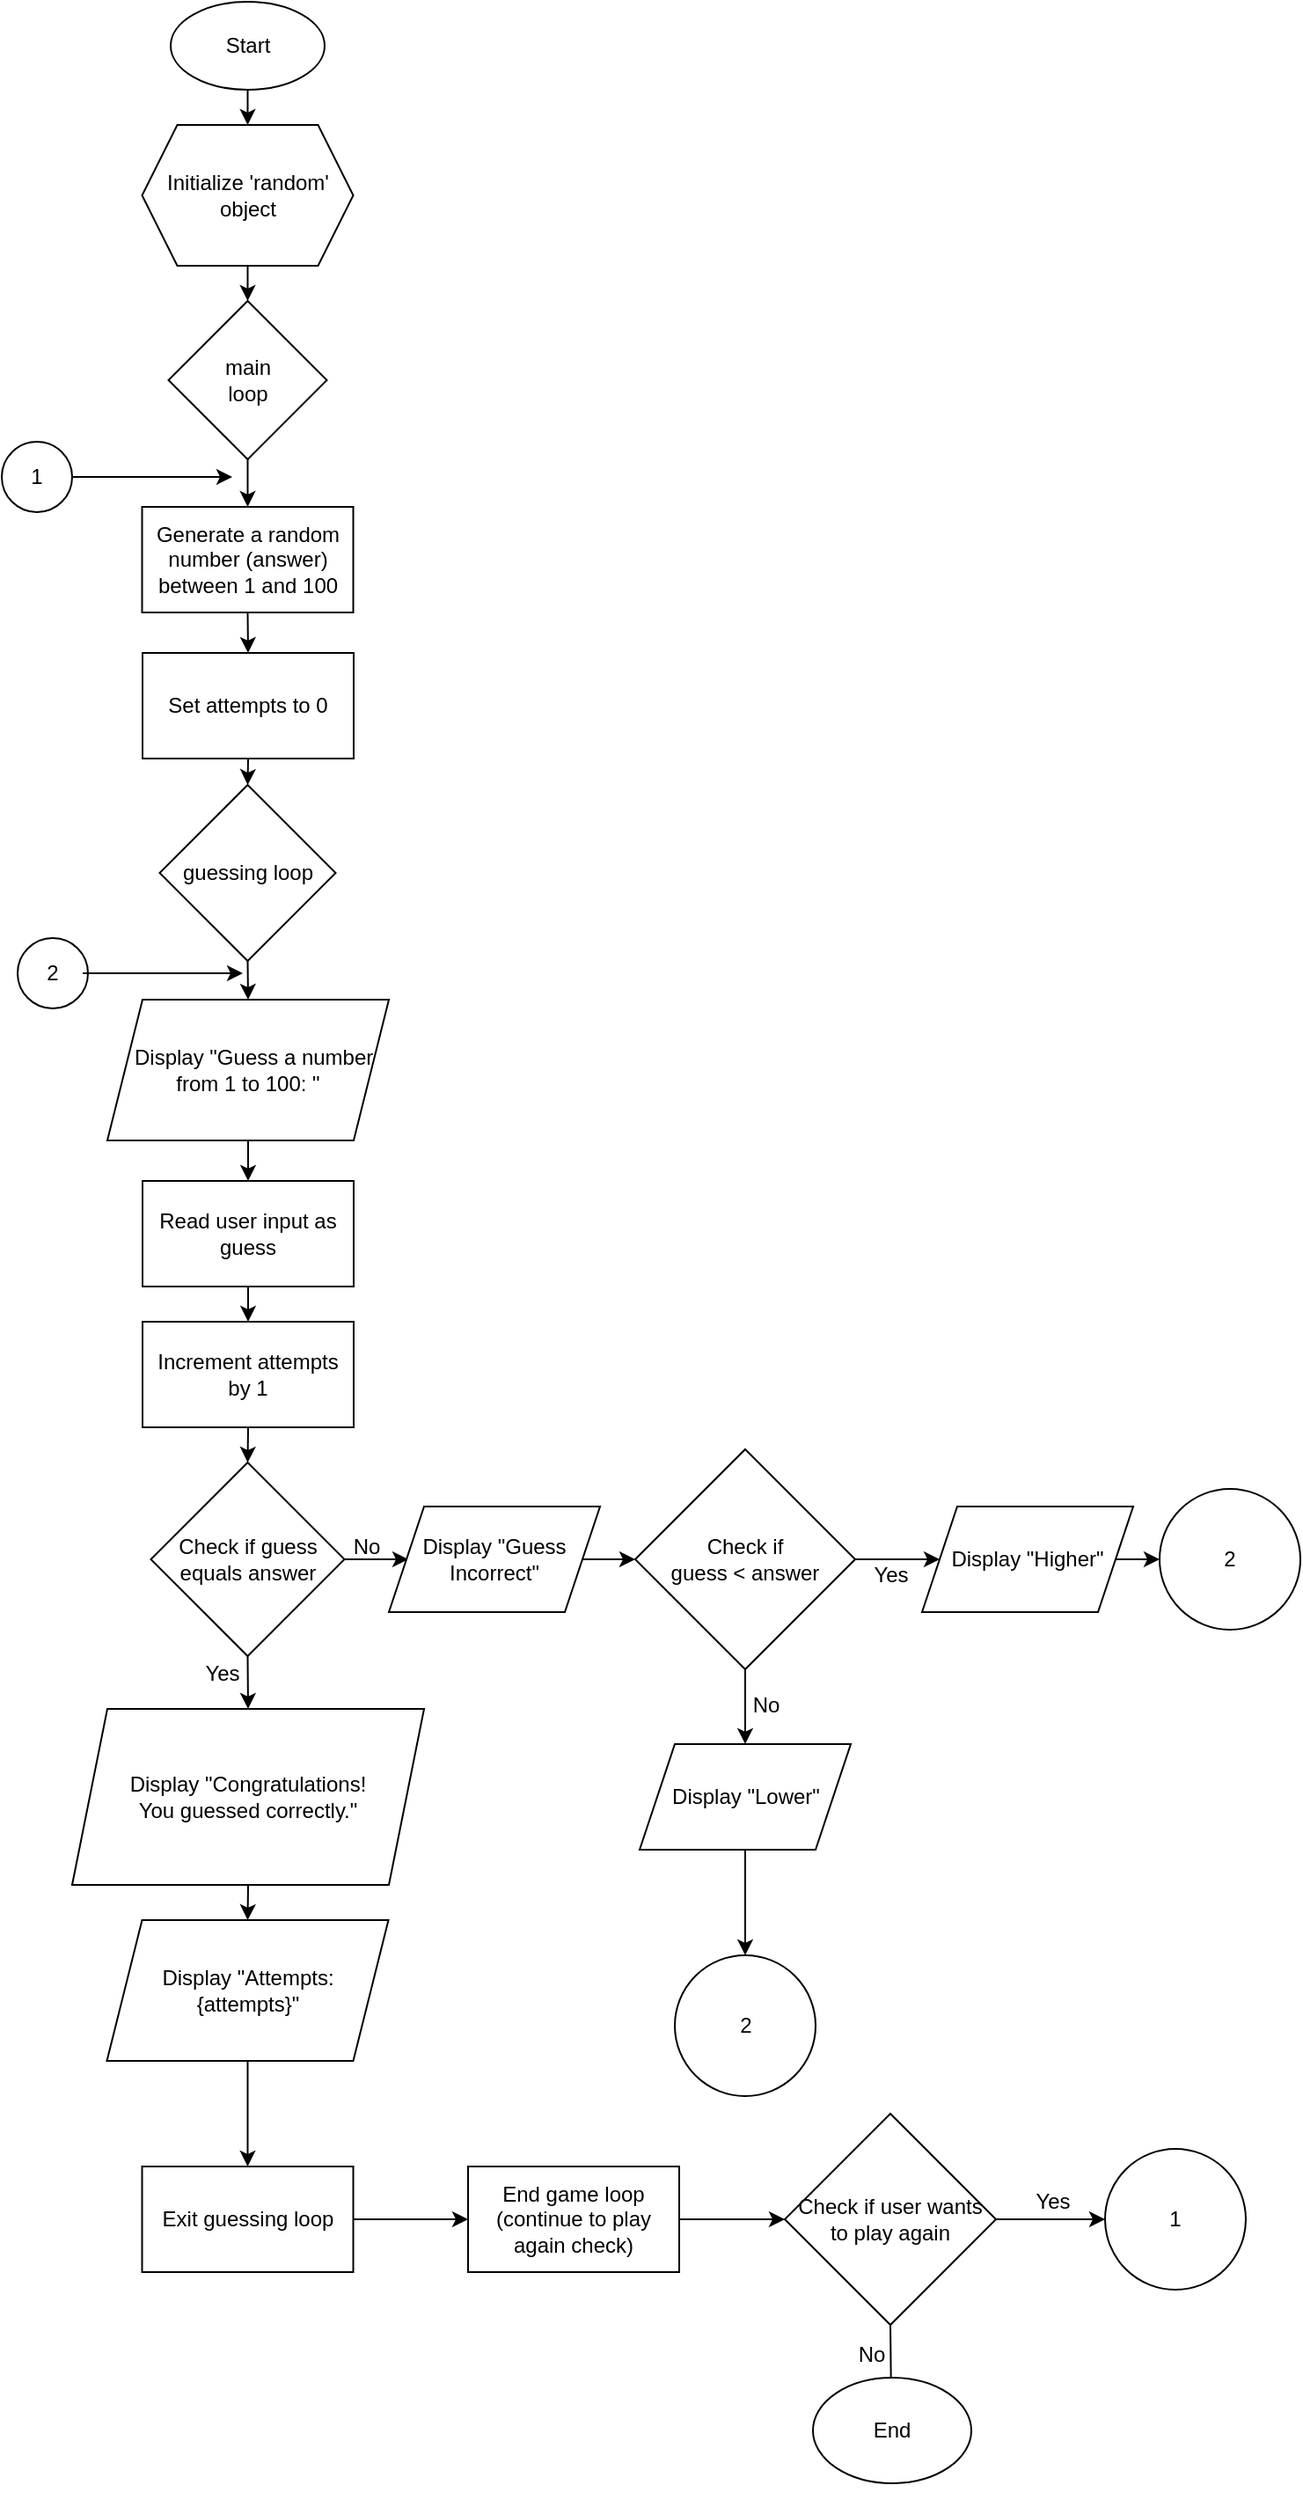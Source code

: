 <mxfile version="21.6.9" type="github">
  <diagram name="Page-1" id="KXPsSfKKgLj3HyUOpOCO">
    <mxGraphModel dx="1467" dy="823" grid="1" gridSize="20" guides="1" tooltips="1" connect="1" arrows="1" fold="1" page="1" pageScale="1" pageWidth="1600" pageHeight="1200" math="0" shadow="0">
      <root>
        <mxCell id="0" />
        <mxCell id="1" parent="0" />
        <mxCell id="LhzmtkWr15fJtfmwZVZf-1" value="Start" style="ellipse;whiteSpace=wrap;html=1;" parent="1" vertex="1">
          <mxGeometry x="185" y="10" width="87.5" height="50" as="geometry" />
        </mxCell>
        <mxCell id="LhzmtkWr15fJtfmwZVZf-2" value="Initialize &#39;random&#39; object " style="shape=hexagon;perimeter=hexagonPerimeter2;whiteSpace=wrap;html=1;fixedSize=1;" parent="1" vertex="1">
          <mxGeometry x="168.75" y="80" width="120" height="80" as="geometry" />
        </mxCell>
        <mxCell id="LhzmtkWr15fJtfmwZVZf-3" value="" style="endArrow=classic;html=1;rounded=0;entryX=0.5;entryY=0;entryDx=0;entryDy=0;exitX=0.5;exitY=1;exitDx=0;exitDy=0;" parent="1" source="LhzmtkWr15fJtfmwZVZf-1" target="LhzmtkWr15fJtfmwZVZf-2" edge="1">
          <mxGeometry width="50" height="50" relative="1" as="geometry">
            <mxPoint x="215" y="80" as="sourcePoint" />
            <mxPoint x="265" y="30" as="targetPoint" />
          </mxGeometry>
        </mxCell>
        <mxCell id="LhzmtkWr15fJtfmwZVZf-5" value="" style="endArrow=classic;html=1;rounded=0;entryX=0.5;entryY=0;entryDx=0;entryDy=0;exitX=0.5;exitY=1;exitDx=0;exitDy=0;" parent="1" source="LhzmtkWr15fJtfmwZVZf-2" target="LhzmtkWr15fJtfmwZVZf-13" edge="1">
          <mxGeometry width="50" height="50" relative="1" as="geometry">
            <mxPoint x="215" y="210" as="sourcePoint" />
            <mxPoint x="228.75" y="200" as="targetPoint" />
          </mxGeometry>
        </mxCell>
        <mxCell id="LhzmtkWr15fJtfmwZVZf-9" value="" style="endArrow=classic;html=1;rounded=0;entryX=0.5;entryY=0;entryDx=0;entryDy=0;exitX=0.5;exitY=1;exitDx=0;exitDy=0;" parent="1" source="LhzmtkWr15fJtfmwZVZf-13" target="LhzmtkWr15fJtfmwZVZf-14" edge="1">
          <mxGeometry width="50" height="50" relative="1" as="geometry">
            <mxPoint x="228.75" y="299" as="sourcePoint" />
            <mxPoint x="228.75" y="319" as="targetPoint" />
          </mxGeometry>
        </mxCell>
        <mxCell id="LhzmtkWr15fJtfmwZVZf-11" value="" style="endArrow=classic;html=1;rounded=0;entryX=0.5;entryY=0;entryDx=0;entryDy=0;exitX=0.5;exitY=1;exitDx=0;exitDy=0;" parent="1" source="LhzmtkWr15fJtfmwZVZf-14" target="LhzmtkWr15fJtfmwZVZf-15" edge="1">
          <mxGeometry width="50" height="50" relative="1" as="geometry">
            <mxPoint x="229" y="380" as="sourcePoint" />
            <mxPoint x="229" y="400" as="targetPoint" />
          </mxGeometry>
        </mxCell>
        <mxCell id="LhzmtkWr15fJtfmwZVZf-13" value="main&lt;br&gt;loop" style="rhombus;whiteSpace=wrap;html=1;" parent="1" vertex="1">
          <mxGeometry x="183.75" y="180" width="90" height="90" as="geometry" />
        </mxCell>
        <mxCell id="LhzmtkWr15fJtfmwZVZf-14" value="Generate a random number (answer) between 1 and 100" style="rounded=0;whiteSpace=wrap;html=1;" parent="1" vertex="1">
          <mxGeometry x="168.75" y="297" width="120" height="60" as="geometry" />
        </mxCell>
        <mxCell id="LhzmtkWr15fJtfmwZVZf-15" value="Set attempts to 0" style="rounded=0;whiteSpace=wrap;html=1;" parent="1" vertex="1">
          <mxGeometry x="169" y="380" width="120" height="60" as="geometry" />
        </mxCell>
        <mxCell id="LhzmtkWr15fJtfmwZVZf-16" value="guessing loop" style="rhombus;whiteSpace=wrap;html=1;" parent="1" vertex="1">
          <mxGeometry x="178.75" y="455" width="100" height="100" as="geometry" />
        </mxCell>
        <mxCell id="LhzmtkWr15fJtfmwZVZf-17" value="" style="endArrow=classic;html=1;rounded=0;entryX=0.5;entryY=0;entryDx=0;entryDy=0;exitX=0.5;exitY=1;exitDx=0;exitDy=0;" parent="1" source="LhzmtkWr15fJtfmwZVZf-15" target="LhzmtkWr15fJtfmwZVZf-16" edge="1">
          <mxGeometry width="50" height="50" relative="1" as="geometry">
            <mxPoint x="275" y="540" as="sourcePoint" />
            <mxPoint x="325" y="490" as="targetPoint" />
          </mxGeometry>
        </mxCell>
        <mxCell id="LhzmtkWr15fJtfmwZVZf-18" value="&amp;nbsp; Display &quot;Guess a number from 1 to 100: &quot;" style="shape=parallelogram;perimeter=parallelogramPerimeter;whiteSpace=wrap;html=1;fixedSize=1;" parent="1" vertex="1">
          <mxGeometry x="149" y="577" width="160" height="80" as="geometry" />
        </mxCell>
        <mxCell id="LhzmtkWr15fJtfmwZVZf-19" value="" style="endArrow=classic;html=1;rounded=0;entryX=0.5;entryY=0;entryDx=0;entryDy=0;exitX=0.5;exitY=1;exitDx=0;exitDy=0;" parent="1" source="LhzmtkWr15fJtfmwZVZf-16" target="LhzmtkWr15fJtfmwZVZf-18" edge="1">
          <mxGeometry width="50" height="50" relative="1" as="geometry">
            <mxPoint x="239" y="470" as="sourcePoint" />
            <mxPoint x="239" y="490" as="targetPoint" />
          </mxGeometry>
        </mxCell>
        <mxCell id="LhzmtkWr15fJtfmwZVZf-22" value="" style="endArrow=classic;html=1;rounded=0;entryX=0.5;entryY=0;entryDx=0;entryDy=0;exitX=0.5;exitY=1;exitDx=0;exitDy=0;" parent="1" source="LhzmtkWr15fJtfmwZVZf-18" target="LhzmtkWr15fJtfmwZVZf-23" edge="1">
          <mxGeometry width="50" height="50" relative="1" as="geometry">
            <mxPoint x="239" y="590" as="sourcePoint" />
            <mxPoint x="228.75" y="680" as="targetPoint" />
          </mxGeometry>
        </mxCell>
        <mxCell id="LhzmtkWr15fJtfmwZVZf-23" value="&lt;div&gt;Read user input as guess&lt;/div&gt;" style="rounded=0;whiteSpace=wrap;html=1;" parent="1" vertex="1">
          <mxGeometry x="169" y="680" width="120" height="60" as="geometry" />
        </mxCell>
        <mxCell id="LhzmtkWr15fJtfmwZVZf-24" value="Increment attempts by 1" style="rounded=0;whiteSpace=wrap;html=1;" parent="1" vertex="1">
          <mxGeometry x="169" y="760" width="120" height="60" as="geometry" />
        </mxCell>
        <mxCell id="LhzmtkWr15fJtfmwZVZf-25" value="" style="endArrow=classic;html=1;rounded=0;entryX=0.5;entryY=0;entryDx=0;entryDy=0;exitX=0.5;exitY=1;exitDx=0;exitDy=0;" parent="1" source="LhzmtkWr15fJtfmwZVZf-23" target="LhzmtkWr15fJtfmwZVZf-24" edge="1">
          <mxGeometry width="50" height="50" relative="1" as="geometry">
            <mxPoint x="315" y="730" as="sourcePoint" />
            <mxPoint x="365" y="680" as="targetPoint" />
          </mxGeometry>
        </mxCell>
        <mxCell id="LhzmtkWr15fJtfmwZVZf-26" value="Check if guess equals answer" style="rhombus;whiteSpace=wrap;html=1;" parent="1" vertex="1">
          <mxGeometry x="173.75" y="840" width="110" height="110" as="geometry" />
        </mxCell>
        <mxCell id="LhzmtkWr15fJtfmwZVZf-27" value="" style="endArrow=classic;html=1;rounded=0;entryX=0.5;entryY=0;entryDx=0;entryDy=0;exitX=0.5;exitY=1;exitDx=0;exitDy=0;" parent="1" source="LhzmtkWr15fJtfmwZVZf-24" target="LhzmtkWr15fJtfmwZVZf-26" edge="1">
          <mxGeometry width="50" height="50" relative="1" as="geometry">
            <mxPoint x="325" y="760" as="sourcePoint" />
            <mxPoint x="375" y="710" as="targetPoint" />
          </mxGeometry>
        </mxCell>
        <mxCell id="tmRUEUNhHHqaPH-BJBJ0-1" value="" style="endArrow=classic;html=1;rounded=0;exitX=0.5;exitY=1;exitDx=0;exitDy=0;" parent="1" source="LhzmtkWr15fJtfmwZVZf-26" edge="1">
          <mxGeometry width="50" height="50" relative="1" as="geometry">
            <mxPoint x="412" y="1010" as="sourcePoint" />
            <mxPoint x="229" y="980" as="targetPoint" />
          </mxGeometry>
        </mxCell>
        <mxCell id="tmRUEUNhHHqaPH-BJBJ0-2" value="Yes" style="text;html=1;align=center;verticalAlign=middle;resizable=0;points=[];autosize=1;strokeColor=none;fillColor=none;" parent="1" vertex="1">
          <mxGeometry x="183.75" y="940" width="60" height="40" as="geometry" />
        </mxCell>
        <mxCell id="tmRUEUNhHHqaPH-BJBJ0-3" value="Display &quot;Congratulations! &lt;br&gt;You guessed correctly.&quot;" style="shape=parallelogram;perimeter=parallelogramPerimeter;whiteSpace=wrap;html=1;fixedSize=1;" parent="1" vertex="1">
          <mxGeometry x="129" y="980" width="200" height="100" as="geometry" />
        </mxCell>
        <mxCell id="tmRUEUNhHHqaPH-BJBJ0-4" value="Display &quot;Attempts: {attempts}&quot;" style="shape=parallelogram;perimeter=parallelogramPerimeter;whiteSpace=wrap;html=1;fixedSize=1;" parent="1" vertex="1">
          <mxGeometry x="148.75" y="1100" width="160" height="80" as="geometry" />
        </mxCell>
        <mxCell id="tmRUEUNhHHqaPH-BJBJ0-5" value="" style="endArrow=classic;html=1;rounded=0;exitX=0.5;exitY=1;exitDx=0;exitDy=0;entryX=0.5;entryY=0;entryDx=0;entryDy=0;" parent="1" source="tmRUEUNhHHqaPH-BJBJ0-3" target="tmRUEUNhHHqaPH-BJBJ0-4" edge="1">
          <mxGeometry width="50" height="50" relative="1" as="geometry">
            <mxPoint x="532" y="1130" as="sourcePoint" />
            <mxPoint x="582" y="1080" as="targetPoint" />
          </mxGeometry>
        </mxCell>
        <mxCell id="tmRUEUNhHHqaPH-BJBJ0-6" value="Exit guessing loop" style="rounded=0;whiteSpace=wrap;html=1;" parent="1" vertex="1">
          <mxGeometry x="168.75" y="1240" width="120" height="60" as="geometry" />
        </mxCell>
        <mxCell id="tmRUEUNhHHqaPH-BJBJ0-7" value="" style="endArrow=classic;html=1;rounded=0;entryX=0.5;entryY=0;entryDx=0;entryDy=0;exitX=0.5;exitY=1;exitDx=0;exitDy=0;" parent="1" source="tmRUEUNhHHqaPH-BJBJ0-4" target="tmRUEUNhHHqaPH-BJBJ0-6" edge="1">
          <mxGeometry width="50" height="50" relative="1" as="geometry">
            <mxPoint x="292" y="1070" as="sourcePoint" />
            <mxPoint x="342" y="1020" as="targetPoint" />
          </mxGeometry>
        </mxCell>
        <mxCell id="tmRUEUNhHHqaPH-BJBJ0-8" value="" style="endArrow=classic;html=1;rounded=0;exitX=1;exitY=0.5;exitDx=0;exitDy=0;entryX=0;entryY=0.5;entryDx=0;entryDy=0;" parent="1" source="tmRUEUNhHHqaPH-BJBJ0-6" target="tmRUEUNhHHqaPH-BJBJ0-9" edge="1">
          <mxGeometry width="50" height="50" relative="1" as="geometry">
            <mxPoint x="292" y="1070" as="sourcePoint" />
            <mxPoint x="492" y="1140" as="targetPoint" />
          </mxGeometry>
        </mxCell>
        <mxCell id="tmRUEUNhHHqaPH-BJBJ0-9" value="End game loop (continue to play again check)" style="rounded=0;whiteSpace=wrap;html=1;" parent="1" vertex="1">
          <mxGeometry x="354" y="1240" width="120" height="60" as="geometry" />
        </mxCell>
        <mxCell id="tmRUEUNhHHqaPH-BJBJ0-12" value="" style="edgeStyle=none;orthogonalLoop=1;jettySize=auto;html=1;rounded=0;entryX=0;entryY=0.5;entryDx=0;entryDy=0;exitX=1;exitY=0.5;exitDx=0;exitDy=0;" parent="1" source="tmRUEUNhHHqaPH-BJBJ0-9" edge="1" target="tmRUEUNhHHqaPH-BJBJ0-14">
          <mxGeometry width="100" relative="1" as="geometry">
            <mxPoint x="632" y="1160" as="sourcePoint" />
            <mxPoint x="652" y="1140" as="targetPoint" />
            <Array as="points" />
          </mxGeometry>
        </mxCell>
        <mxCell id="tmRUEUNhHHqaPH-BJBJ0-14" value="Check if user wants to play again" style="rhombus;whiteSpace=wrap;html=1;" parent="1" vertex="1">
          <mxGeometry x="534" y="1210" width="120" height="120" as="geometry" />
        </mxCell>
        <mxCell id="tmRUEUNhHHqaPH-BJBJ0-15" value="" style="endArrow=classic;html=1;rounded=0;exitX=0.5;exitY=1;exitDx=0;exitDy=0;entryX=0.5;entryY=1;entryDx=0;entryDy=0;" parent="1" source="tmRUEUNhHHqaPH-BJBJ0-14" target="tmRUEUNhHHqaPH-BJBJ0-17" edge="1">
          <mxGeometry width="50" height="50" relative="1" as="geometry">
            <mxPoint x="792" y="1190" as="sourcePoint" />
            <mxPoint x="712" y="1040" as="targetPoint" />
          </mxGeometry>
        </mxCell>
        <mxCell id="tmRUEUNhHHqaPH-BJBJ0-16" value="No" style="text;html=1;align=center;verticalAlign=middle;resizable=0;points=[];autosize=1;strokeColor=none;fillColor=none;" parent="1" vertex="1">
          <mxGeometry x="553" y="1327" width="60" height="40" as="geometry" />
        </mxCell>
        <mxCell id="tmRUEUNhHHqaPH-BJBJ0-17" value="End" style="ellipse;whiteSpace=wrap;html=1;" parent="1" vertex="1">
          <mxGeometry x="550" y="1360" width="90" height="60" as="geometry" />
        </mxCell>
        <mxCell id="tmRUEUNhHHqaPH-BJBJ0-19" value="" style="edgeStyle=none;orthogonalLoop=1;jettySize=auto;html=1;rounded=0;exitX=1;exitY=0.5;exitDx=0;exitDy=0;entryX=0;entryY=0.5;entryDx=0;entryDy=0;" parent="1" source="tmRUEUNhHHqaPH-BJBJ0-14" target="tmRUEUNhHHqaPH-BJBJ0-21" edge="1">
          <mxGeometry width="100" relative="1" as="geometry">
            <mxPoint x="812" y="1160" as="sourcePoint" />
            <mxPoint x="812" y="1140" as="targetPoint" />
            <Array as="points" />
          </mxGeometry>
        </mxCell>
        <mxCell id="tmRUEUNhHHqaPH-BJBJ0-20" value="Yes" style="text;html=1;align=center;verticalAlign=middle;resizable=0;points=[];autosize=1;strokeColor=none;fillColor=none;" parent="1" vertex="1">
          <mxGeometry x="656" y="1240" width="60" height="40" as="geometry" />
        </mxCell>
        <mxCell id="tmRUEUNhHHqaPH-BJBJ0-21" value="1" style="ellipse;whiteSpace=wrap;html=1;aspect=fixed;" parent="1" vertex="1">
          <mxGeometry x="716" y="1230" width="80" height="80" as="geometry" />
        </mxCell>
        <mxCell id="tmRUEUNhHHqaPH-BJBJ0-22" value="" style="edgeStyle=none;orthogonalLoop=1;jettySize=auto;html=1;rounded=0;exitX=1;exitY=0.5;exitDx=0;exitDy=0;" parent="1" source="LhzmtkWr15fJtfmwZVZf-26" edge="1">
          <mxGeometry width="100" relative="1" as="geometry">
            <mxPoint x="289" y="894.72" as="sourcePoint" />
            <mxPoint x="320" y="895" as="targetPoint" />
            <Array as="points" />
          </mxGeometry>
        </mxCell>
        <mxCell id="tmRUEUNhHHqaPH-BJBJ0-23" value="Display &quot;Guess Incorrect&quot;" style="shape=parallelogram;perimeter=parallelogramPerimeter;whiteSpace=wrap;html=1;fixedSize=1;" parent="1" vertex="1">
          <mxGeometry x="309" y="865" width="120" height="60" as="geometry" />
        </mxCell>
        <mxCell id="tmRUEUNhHHqaPH-BJBJ0-25" value="" style="endArrow=classic;html=1;rounded=0;exitX=1;exitY=0.5;exitDx=0;exitDy=0;entryX=0;entryY=0.5;entryDx=0;entryDy=0;entryPerimeter=0;" parent="1" source="tmRUEUNhHHqaPH-BJBJ0-23" target="tmRUEUNhHHqaPH-BJBJ0-26" edge="1">
          <mxGeometry width="50" height="50" relative="1" as="geometry">
            <mxPoint x="380" y="970" as="sourcePoint" />
            <mxPoint x="459" y="895" as="targetPoint" />
          </mxGeometry>
        </mxCell>
        <mxCell id="tmRUEUNhHHqaPH-BJBJ0-26" value="Check if &lt;br&gt;guess &amp;lt; answer" style="rhombus;whiteSpace=wrap;html=1;" parent="1" vertex="1">
          <mxGeometry x="449" y="832.5" width="125" height="125" as="geometry" />
        </mxCell>
        <mxCell id="tmRUEUNhHHqaPH-BJBJ0-27" value="" style="endArrow=classic;html=1;rounded=0;exitX=1;exitY=0.5;exitDx=0;exitDy=0;entryX=0;entryY=0.5;entryDx=0;entryDy=0;" parent="1" source="tmRUEUNhHHqaPH-BJBJ0-26" target="tmRUEUNhHHqaPH-BJBJ0-28" edge="1">
          <mxGeometry width="50" height="50" relative="1" as="geometry">
            <mxPoint x="580" y="910" as="sourcePoint" />
            <mxPoint x="620" y="895" as="targetPoint" />
          </mxGeometry>
        </mxCell>
        <mxCell id="tmRUEUNhHHqaPH-BJBJ0-28" value="Display &quot;Higher&quot;" style="shape=parallelogram;perimeter=parallelogramPerimeter;whiteSpace=wrap;html=1;fixedSize=1;" parent="1" vertex="1">
          <mxGeometry x="612" y="865" width="120" height="60" as="geometry" />
        </mxCell>
        <mxCell id="tmRUEUNhHHqaPH-BJBJ0-29" value="Yes" style="text;html=1;align=center;verticalAlign=middle;resizable=0;points=[];autosize=1;strokeColor=none;fillColor=none;" parent="1" vertex="1">
          <mxGeometry x="564" y="884" width="60" height="40" as="geometry" />
        </mxCell>
        <mxCell id="tmRUEUNhHHqaPH-BJBJ0-30" value="" style="endArrow=classic;html=1;rounded=0;exitX=0.5;exitY=1;exitDx=0;exitDy=0;entryX=0.5;entryY=0;entryDx=0;entryDy=0;" parent="1" source="tmRUEUNhHHqaPH-BJBJ0-26" target="tmRUEUNhHHqaPH-BJBJ0-31" edge="1">
          <mxGeometry width="50" height="50" relative="1" as="geometry">
            <mxPoint x="520" y="960" as="sourcePoint" />
            <mxPoint x="540" y="1000" as="targetPoint" />
          </mxGeometry>
        </mxCell>
        <mxCell id="tmRUEUNhHHqaPH-BJBJ0-31" value="Display &quot;Lower&quot;" style="shape=parallelogram;perimeter=parallelogramPerimeter;whiteSpace=wrap;html=1;fixedSize=1;" parent="1" vertex="1">
          <mxGeometry x="451.5" y="1000" width="120" height="60" as="geometry" />
        </mxCell>
        <mxCell id="tmRUEUNhHHqaPH-BJBJ0-32" value="No" style="text;html=1;align=center;verticalAlign=middle;resizable=0;points=[];autosize=1;strokeColor=none;fillColor=none;" parent="1" vertex="1">
          <mxGeometry x="493" y="957.5" width="60" height="40" as="geometry" />
        </mxCell>
        <mxCell id="tmRUEUNhHHqaPH-BJBJ0-33" value="2" style="ellipse;whiteSpace=wrap;html=1;aspect=fixed;" parent="1" vertex="1">
          <mxGeometry x="471.5" y="1120" width="80" height="80" as="geometry" />
        </mxCell>
        <mxCell id="tmRUEUNhHHqaPH-BJBJ0-34" value="" style="endArrow=classic;html=1;rounded=0;exitX=0.5;exitY=1;exitDx=0;exitDy=0;entryX=0.5;entryY=0;entryDx=0;entryDy=0;" parent="1" source="tmRUEUNhHHqaPH-BJBJ0-31" target="tmRUEUNhHHqaPH-BJBJ0-33" edge="1">
          <mxGeometry width="50" height="50" relative="1" as="geometry">
            <mxPoint x="600" y="1100" as="sourcePoint" />
            <mxPoint x="512" y="1120" as="targetPoint" />
          </mxGeometry>
        </mxCell>
        <mxCell id="tmRUEUNhHHqaPH-BJBJ0-35" value="2" style="ellipse;whiteSpace=wrap;html=1;aspect=fixed;" parent="1" vertex="1">
          <mxGeometry x="747" y="855" width="80" height="80" as="geometry" />
        </mxCell>
        <mxCell id="tmRUEUNhHHqaPH-BJBJ0-36" value="" style="endArrow=classic;html=1;rounded=0;entryX=0;entryY=0.5;entryDx=0;entryDy=0;exitX=1;exitY=0.5;exitDx=0;exitDy=0;" parent="1" source="tmRUEUNhHHqaPH-BJBJ0-28" target="tmRUEUNhHHqaPH-BJBJ0-35" edge="1">
          <mxGeometry width="50" height="50" relative="1" as="geometry">
            <mxPoint x="660" y="870" as="sourcePoint" />
            <mxPoint x="710" y="820" as="targetPoint" />
          </mxGeometry>
        </mxCell>
        <mxCell id="tmRUEUNhHHqaPH-BJBJ0-37" value="No" style="text;html=1;align=center;verticalAlign=middle;resizable=0;points=[];autosize=1;strokeColor=none;fillColor=none;" parent="1" vertex="1">
          <mxGeometry x="266" y="868" width="60" height="40" as="geometry" />
        </mxCell>
        <mxCell id="lOY0O5IZiWZfsJTLED0X-1" value="1" style="ellipse;whiteSpace=wrap;html=1;aspect=fixed;" vertex="1" parent="1">
          <mxGeometry x="89" y="260" width="40" height="40" as="geometry" />
        </mxCell>
        <mxCell id="lOY0O5IZiWZfsJTLED0X-2" value="" style="endArrow=classic;html=1;rounded=0;exitX=1;exitY=0.5;exitDx=0;exitDy=0;" edge="1" parent="1" source="lOY0O5IZiWZfsJTLED0X-1">
          <mxGeometry width="50" height="50" relative="1" as="geometry">
            <mxPoint x="120.0" y="76" as="sourcePoint" />
            <mxPoint x="220" y="280" as="targetPoint" />
            <Array as="points" />
          </mxGeometry>
        </mxCell>
        <mxCell id="lOY0O5IZiWZfsJTLED0X-3" value="2" style="ellipse;whiteSpace=wrap;html=1;aspect=fixed;" vertex="1" parent="1">
          <mxGeometry x="98" y="542" width="40" height="40" as="geometry" />
        </mxCell>
        <mxCell id="lOY0O5IZiWZfsJTLED0X-4" value="" style="endArrow=classic;html=1;rounded=0;exitX=1;exitY=0.5;exitDx=0;exitDy=0;" edge="1" parent="1">
          <mxGeometry width="50" height="50" relative="1" as="geometry">
            <mxPoint x="135" y="562" as="sourcePoint" />
            <mxPoint x="226" y="562" as="targetPoint" />
            <Array as="points" />
          </mxGeometry>
        </mxCell>
      </root>
    </mxGraphModel>
  </diagram>
</mxfile>

